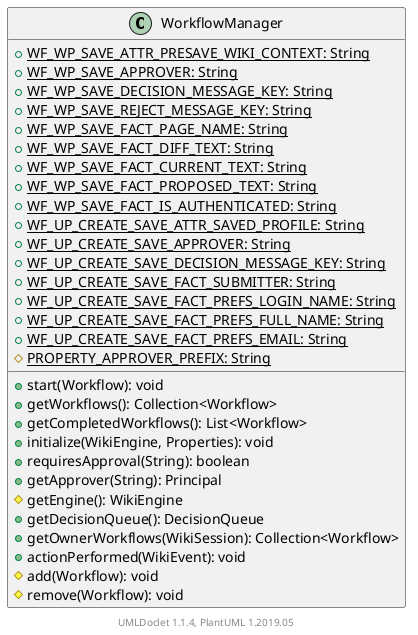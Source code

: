 @startuml

    class WorkflowManager [[WorkflowManager.html]] {
        {static} +WF_WP_SAVE_ATTR_PRESAVE_WIKI_CONTEXT: String
        {static} +WF_WP_SAVE_APPROVER: String
        {static} +WF_WP_SAVE_DECISION_MESSAGE_KEY: String
        {static} +WF_WP_SAVE_REJECT_MESSAGE_KEY: String
        {static} +WF_WP_SAVE_FACT_PAGE_NAME: String
        {static} +WF_WP_SAVE_FACT_DIFF_TEXT: String
        {static} +WF_WP_SAVE_FACT_CURRENT_TEXT: String
        {static} +WF_WP_SAVE_FACT_PROPOSED_TEXT: String
        {static} +WF_WP_SAVE_FACT_IS_AUTHENTICATED: String
        {static} +WF_UP_CREATE_SAVE_ATTR_SAVED_PROFILE: String
        {static} +WF_UP_CREATE_SAVE_APPROVER: String
        {static} +WF_UP_CREATE_SAVE_DECISION_MESSAGE_KEY: String
        {static} +WF_UP_CREATE_SAVE_FACT_SUBMITTER: String
        {static} +WF_UP_CREATE_SAVE_FACT_PREFS_LOGIN_NAME: String
        {static} +WF_UP_CREATE_SAVE_FACT_PREFS_FULL_NAME: String
        {static} +WF_UP_CREATE_SAVE_FACT_PREFS_EMAIL: String
        {static} #PROPERTY_APPROVER_PREFIX: String
        +start(Workflow): void
        +getWorkflows(): Collection<Workflow>
        +getCompletedWorkflows(): List<Workflow>
        +initialize(WikiEngine, Properties): void
        +requiresApproval(String): boolean
        +getApprover(String): Principal
        #getEngine(): WikiEngine
        +getDecisionQueue(): DecisionQueue
        +getOwnerWorkflows(WikiSession): Collection<Workflow>
        +actionPerformed(WikiEvent): void
        #add(Workflow): void
        #remove(Workflow): void
    }


    center footer UMLDoclet 1.1.4, PlantUML 1.2019.05
@enduml

